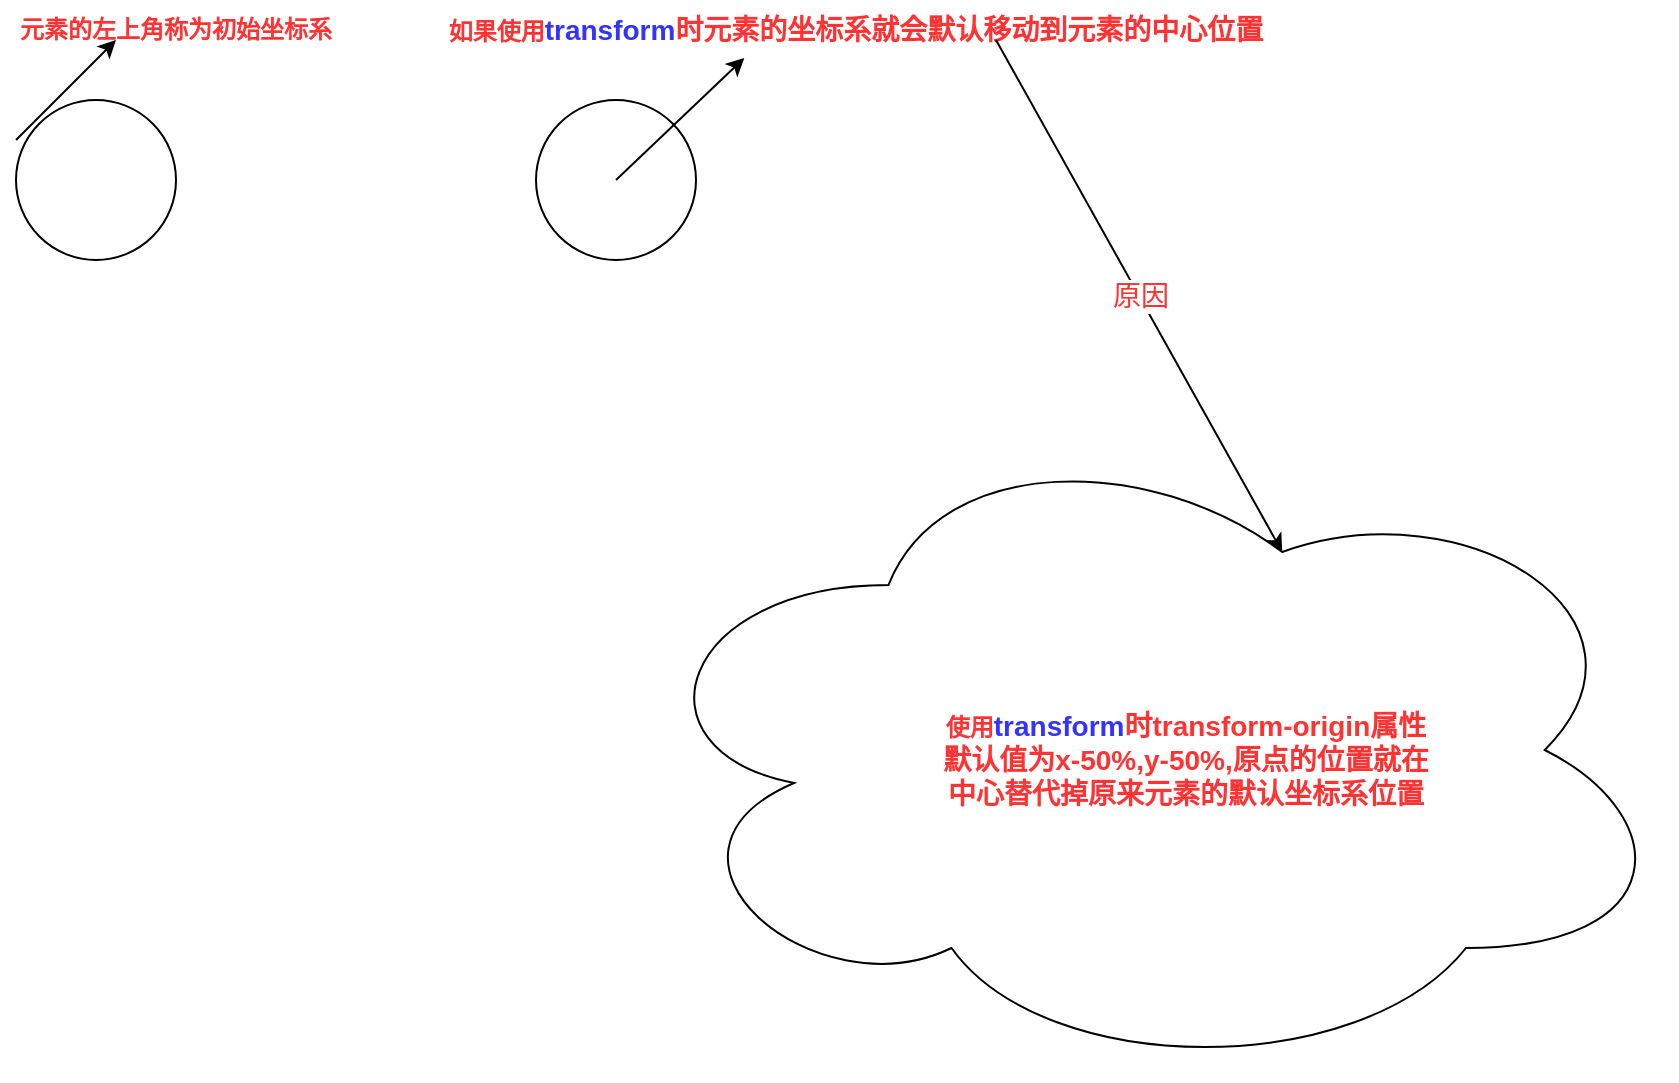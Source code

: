 <mxfile>
    <diagram id="x5qthywI8FlCtHq1UjUu" name="第 1 页">
        <mxGraphModel dx="1076" dy="572" grid="1" gridSize="10" guides="1" tooltips="1" connect="1" arrows="1" fold="1" page="1" pageScale="1" pageWidth="827" pageHeight="1169" math="0" shadow="0">
            <root>
                <mxCell id="0"/>
                <mxCell id="1" parent="0"/>
                <mxCell id="2" value="" style="ellipse;whiteSpace=wrap;html=1;aspect=fixed;" vertex="1" parent="1">
                    <mxGeometry x="100" y="80" width="80" height="80" as="geometry"/>
                </mxCell>
                <mxCell id="3" value="&lt;b&gt;&lt;font color=&quot;#ff3333&quot;&gt;元素的左上角称为初始坐标系&lt;/font&gt;&lt;/b&gt;" style="text;html=1;strokeColor=none;fillColor=none;align=center;verticalAlign=middle;whiteSpace=wrap;rounded=0;" vertex="1" parent="1">
                    <mxGeometry x="100" y="30" width="160" height="30" as="geometry"/>
                </mxCell>
                <mxCell id="4" value="" style="endArrow=classic;html=1;fontColor=#FF3333;" edge="1" parent="1">
                    <mxGeometry width="50" height="50" relative="1" as="geometry">
                        <mxPoint x="100" y="100" as="sourcePoint"/>
                        <mxPoint x="150" y="50" as="targetPoint"/>
                    </mxGeometry>
                </mxCell>
                <mxCell id="5" value="" style="ellipse;whiteSpace=wrap;html=1;aspect=fixed;" vertex="1" parent="1">
                    <mxGeometry x="360" y="80" width="80" height="80" as="geometry"/>
                </mxCell>
                <mxCell id="6" value="&lt;b style=&quot;&quot;&gt;&lt;font color=&quot;#ff3333&quot;&gt;如果使用&lt;/font&gt;&lt;font style=&quot;font-size: 14px;&quot; color=&quot;#3333ff&quot;&gt;transform&lt;/font&gt;&lt;font color=&quot;#ff3333&quot; style=&quot;font-size: 14px;&quot;&gt;时元素的坐标系就会默认移动到元素的中心位置&lt;/font&gt;&lt;/b&gt;" style="text;html=1;strokeColor=none;fillColor=none;align=center;verticalAlign=middle;whiteSpace=wrap;rounded=0;" vertex="1" parent="1">
                    <mxGeometry x="310" y="30" width="420" height="30" as="geometry"/>
                </mxCell>
                <mxCell id="7" value="" style="endArrow=classic;html=1;fontSize=14;fontColor=#FF3333;entryX=0.367;entryY=0.967;entryDx=0;entryDy=0;entryPerimeter=0;" edge="1" parent="1" target="6">
                    <mxGeometry width="50" height="50" relative="1" as="geometry">
                        <mxPoint x="400" y="120" as="sourcePoint"/>
                        <mxPoint x="450" y="70" as="targetPoint"/>
                    </mxGeometry>
                </mxCell>
                <mxCell id="8" value="" style="ellipse;shape=cloud;whiteSpace=wrap;html=1;fontSize=14;fontColor=#FF3333;" vertex="1" parent="1">
                    <mxGeometry x="405" y="240" width="525" height="330" as="geometry"/>
                </mxCell>
                <mxCell id="10" value="" style="endArrow=classic;html=1;fontSize=14;fontColor=#FF3333;entryX=0.625;entryY=0.2;entryDx=0;entryDy=0;entryPerimeter=0;" edge="1" parent="1" target="8">
                    <mxGeometry relative="1" as="geometry">
                        <mxPoint x="590" y="50" as="sourcePoint"/>
                        <mxPoint x="690" y="50" as="targetPoint"/>
                    </mxGeometry>
                </mxCell>
                <mxCell id="11" value="原因" style="edgeLabel;resizable=0;html=1;align=center;verticalAlign=middle;fontSize=14;fontColor=#FF3333;" connectable="0" vertex="1" parent="10">
                    <mxGeometry relative="1" as="geometry"/>
                </mxCell>
                <mxCell id="12" value="&lt;b style=&quot;border-color: var(--border-color); color: rgb(0, 0, 0); font-size: 12px;&quot;&gt;&lt;font style=&quot;border-color: var(--border-color);&quot; color=&quot;#ff3333&quot;&gt;使用&lt;/font&gt;&lt;font style=&quot;border-color: var(--border-color); font-size: 14px;&quot; color=&quot;#3333ff&quot;&gt;transform&lt;/font&gt;&lt;font style=&quot;border-color: var(--border-color); font-size: 14px;&quot; color=&quot;#ff3333&quot;&gt;时transform-origin属性&lt;br&gt;默认值为x-50%,y-50%,原点的位置就在&lt;br&gt;中心替代掉原来元素的默认坐标系位置&lt;br&gt;&lt;/font&gt;&lt;/b&gt;" style="text;html=1;strokeColor=none;fillColor=none;align=center;verticalAlign=middle;whiteSpace=wrap;rounded=0;fontSize=14;fontColor=#FF3333;" vertex="1" parent="1">
                    <mxGeometry x="520" y="300" width="330" height="220" as="geometry"/>
                </mxCell>
            </root>
        </mxGraphModel>
    </diagram>
</mxfile>